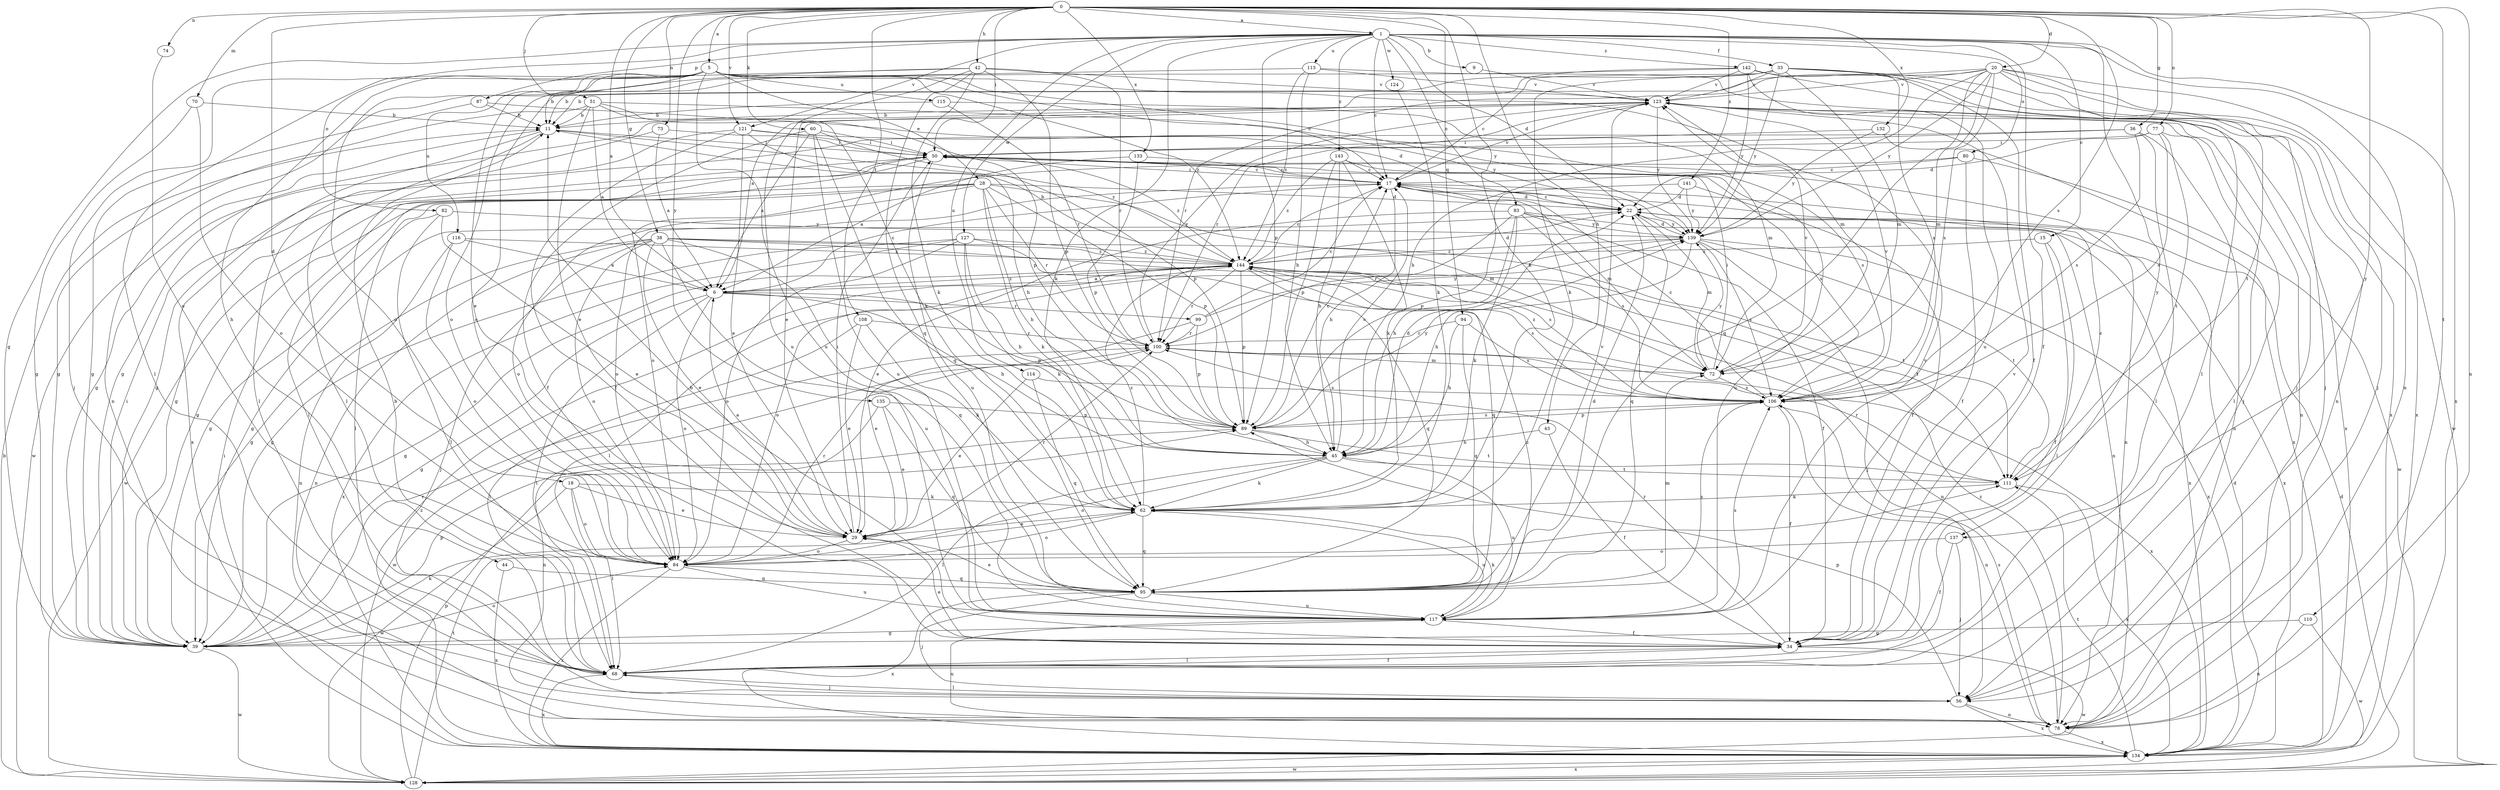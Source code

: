 strict digraph  {
0;
1;
5;
6;
9;
11;
15;
17;
18;
20;
22;
28;
29;
33;
34;
36;
38;
39;
42;
43;
44;
45;
50;
51;
56;
60;
62;
68;
70;
72;
73;
74;
77;
78;
80;
82;
83;
84;
87;
89;
94;
95;
99;
100;
106;
108;
110;
111;
113;
114;
115;
116;
117;
121;
123;
124;
127;
128;
132;
133;
134;
135;
137;
139;
141;
142;
143;
144;
0 -> 1  [label=a];
0 -> 5  [label=a];
0 -> 6  [label=a];
0 -> 18  [label=d];
0 -> 20  [label=d];
0 -> 36  [label=g];
0 -> 38  [label=g];
0 -> 42  [label=h];
0 -> 43  [label=h];
0 -> 50  [label=i];
0 -> 51  [label=j];
0 -> 60  [label=k];
0 -> 62  [label=k];
0 -> 70  [label=m];
0 -> 73  [label=n];
0 -> 74  [label=n];
0 -> 77  [label=n];
0 -> 78  [label=n];
0 -> 94  [label=q];
0 -> 106  [label=s];
0 -> 108  [label=t];
0 -> 110  [label=t];
0 -> 121  [label=v];
0 -> 132  [label=x];
0 -> 133  [label=x];
0 -> 135  [label=y];
0 -> 137  [label=y];
0 -> 141  [label=z];
1 -> 9  [label=b];
1 -> 15  [label=c];
1 -> 17  [label=c];
1 -> 22  [label=d];
1 -> 33  [label=f];
1 -> 34  [label=f];
1 -> 39  [label=g];
1 -> 62  [label=k];
1 -> 78  [label=n];
1 -> 80  [label=o];
1 -> 82  [label=o];
1 -> 83  [label=o];
1 -> 87  [label=p];
1 -> 89  [label=p];
1 -> 113  [label=u];
1 -> 114  [label=u];
1 -> 121  [label=v];
1 -> 124  [label=w];
1 -> 127  [label=w];
1 -> 134  [label=x];
1 -> 137  [label=y];
1 -> 142  [label=z];
1 -> 143  [label=z];
5 -> 11  [label=b];
5 -> 17  [label=c];
5 -> 28  [label=e];
5 -> 44  [label=h];
5 -> 56  [label=j];
5 -> 68  [label=l];
5 -> 72  [label=m];
5 -> 84  [label=o];
5 -> 115  [label=u];
5 -> 116  [label=u];
5 -> 117  [label=u];
5 -> 139  [label=y];
5 -> 144  [label=z];
6 -> 17  [label=c];
6 -> 39  [label=g];
6 -> 45  [label=h];
6 -> 68  [label=l];
6 -> 84  [label=o];
6 -> 89  [label=p];
6 -> 99  [label=r];
6 -> 144  [label=z];
9 -> 123  [label=v];
11 -> 50  [label=i];
11 -> 68  [label=l];
11 -> 128  [label=w];
11 -> 134  [label=x];
11 -> 144  [label=z];
15 -> 34  [label=f];
15 -> 68  [label=l];
15 -> 144  [label=z];
17 -> 22  [label=d];
17 -> 45  [label=h];
17 -> 50  [label=i];
17 -> 72  [label=m];
17 -> 78  [label=n];
17 -> 84  [label=o];
17 -> 123  [label=v];
18 -> 29  [label=e];
18 -> 62  [label=k];
18 -> 68  [label=l];
18 -> 84  [label=o];
18 -> 128  [label=w];
20 -> 11  [label=b];
20 -> 45  [label=h];
20 -> 56  [label=j];
20 -> 72  [label=m];
20 -> 95  [label=q];
20 -> 100  [label=r];
20 -> 106  [label=s];
20 -> 111  [label=t];
20 -> 123  [label=v];
20 -> 128  [label=w];
20 -> 134  [label=x];
20 -> 139  [label=y];
22 -> 17  [label=c];
22 -> 39  [label=g];
22 -> 72  [label=m];
22 -> 95  [label=q];
22 -> 134  [label=x];
22 -> 139  [label=y];
28 -> 22  [label=d];
28 -> 39  [label=g];
28 -> 45  [label=h];
28 -> 62  [label=k];
28 -> 68  [label=l];
28 -> 72  [label=m];
28 -> 84  [label=o];
28 -> 89  [label=p];
28 -> 100  [label=r];
28 -> 128  [label=w];
29 -> 6  [label=a];
29 -> 50  [label=i];
29 -> 84  [label=o];
29 -> 100  [label=r];
33 -> 11  [label=b];
33 -> 17  [label=c];
33 -> 34  [label=f];
33 -> 56  [label=j];
33 -> 62  [label=k];
33 -> 72  [label=m];
33 -> 106  [label=s];
33 -> 123  [label=v];
33 -> 134  [label=x];
33 -> 139  [label=y];
34 -> 11  [label=b];
34 -> 29  [label=e];
34 -> 68  [label=l];
34 -> 100  [label=r];
34 -> 123  [label=v];
34 -> 128  [label=w];
36 -> 39  [label=g];
36 -> 50  [label=i];
36 -> 68  [label=l];
36 -> 78  [label=n];
36 -> 106  [label=s];
38 -> 29  [label=e];
38 -> 39  [label=g];
38 -> 56  [label=j];
38 -> 78  [label=n];
38 -> 84  [label=o];
38 -> 95  [label=q];
38 -> 106  [label=s];
38 -> 111  [label=t];
38 -> 117  [label=u];
38 -> 144  [label=z];
39 -> 50  [label=i];
39 -> 62  [label=k];
39 -> 84  [label=o];
39 -> 89  [label=p];
39 -> 100  [label=r];
39 -> 128  [label=w];
42 -> 29  [label=e];
42 -> 62  [label=k];
42 -> 78  [label=n];
42 -> 89  [label=p];
42 -> 95  [label=q];
42 -> 100  [label=r];
42 -> 117  [label=u];
42 -> 123  [label=v];
43 -> 34  [label=f];
43 -> 45  [label=h];
44 -> 95  [label=q];
44 -> 134  [label=x];
45 -> 17  [label=c];
45 -> 22  [label=d];
45 -> 62  [label=k];
45 -> 68  [label=l];
45 -> 84  [label=o];
45 -> 111  [label=t];
45 -> 117  [label=u];
50 -> 17  [label=c];
50 -> 39  [label=g];
50 -> 68  [label=l];
50 -> 78  [label=n];
50 -> 106  [label=s];
50 -> 117  [label=u];
50 -> 144  [label=z];
51 -> 6  [label=a];
51 -> 11  [label=b];
51 -> 29  [label=e];
51 -> 39  [label=g];
51 -> 62  [label=k];
51 -> 89  [label=p];
51 -> 139  [label=y];
56 -> 68  [label=l];
56 -> 78  [label=n];
56 -> 89  [label=p];
56 -> 134  [label=x];
60 -> 6  [label=a];
60 -> 34  [label=f];
60 -> 50  [label=i];
60 -> 89  [label=p];
60 -> 95  [label=q];
60 -> 117  [label=u];
62 -> 29  [label=e];
62 -> 84  [label=o];
62 -> 95  [label=q];
62 -> 117  [label=u];
62 -> 144  [label=z];
68 -> 11  [label=b];
68 -> 34  [label=f];
68 -> 56  [label=j];
68 -> 134  [label=x];
70 -> 11  [label=b];
70 -> 39  [label=g];
70 -> 84  [label=o];
72 -> 50  [label=i];
72 -> 106  [label=s];
72 -> 123  [label=v];
72 -> 139  [label=y];
72 -> 144  [label=z];
73 -> 6  [label=a];
73 -> 50  [label=i];
73 -> 68  [label=l];
74 -> 84  [label=o];
77 -> 22  [label=d];
77 -> 50  [label=i];
77 -> 68  [label=l];
77 -> 106  [label=s];
77 -> 111  [label=t];
78 -> 106  [label=s];
78 -> 117  [label=u];
78 -> 134  [label=x];
78 -> 144  [label=z];
80 -> 17  [label=c];
80 -> 34  [label=f];
80 -> 84  [label=o];
80 -> 128  [label=w];
82 -> 29  [label=e];
82 -> 39  [label=g];
82 -> 68  [label=l];
82 -> 139  [label=y];
83 -> 29  [label=e];
83 -> 34  [label=f];
83 -> 45  [label=h];
83 -> 62  [label=k];
83 -> 100  [label=r];
83 -> 106  [label=s];
83 -> 134  [label=x];
83 -> 139  [label=y];
84 -> 95  [label=q];
84 -> 100  [label=r];
84 -> 117  [label=u];
84 -> 134  [label=x];
87 -> 11  [label=b];
87 -> 22  [label=d];
87 -> 39  [label=g];
89 -> 17  [label=c];
89 -> 45  [label=h];
89 -> 106  [label=s];
89 -> 111  [label=t];
89 -> 139  [label=y];
94 -> 45  [label=h];
94 -> 95  [label=q];
94 -> 100  [label=r];
94 -> 106  [label=s];
95 -> 22  [label=d];
95 -> 29  [label=e];
95 -> 56  [label=j];
95 -> 72  [label=m];
95 -> 106  [label=s];
95 -> 117  [label=u];
95 -> 123  [label=v];
95 -> 134  [label=x];
99 -> 17  [label=c];
99 -> 29  [label=e];
99 -> 89  [label=p];
99 -> 100  [label=r];
99 -> 139  [label=y];
100 -> 72  [label=m];
100 -> 123  [label=v];
100 -> 128  [label=w];
100 -> 134  [label=x];
106 -> 17  [label=c];
106 -> 34  [label=f];
106 -> 78  [label=n];
106 -> 89  [label=p];
106 -> 123  [label=v];
108 -> 29  [label=e];
108 -> 62  [label=k];
108 -> 68  [label=l];
108 -> 100  [label=r];
110 -> 39  [label=g];
110 -> 78  [label=n];
110 -> 128  [label=w];
111 -> 17  [label=c];
111 -> 62  [label=k];
111 -> 100  [label=r];
111 -> 134  [label=x];
113 -> 45  [label=h];
113 -> 56  [label=j];
113 -> 84  [label=o];
113 -> 123  [label=v];
113 -> 144  [label=z];
114 -> 29  [label=e];
114 -> 95  [label=q];
114 -> 106  [label=s];
115 -> 11  [label=b];
115 -> 72  [label=m];
115 -> 100  [label=r];
116 -> 6  [label=a];
116 -> 78  [label=n];
116 -> 84  [label=o];
116 -> 144  [label=z];
117 -> 34  [label=f];
117 -> 39  [label=g];
117 -> 62  [label=k];
117 -> 106  [label=s];
117 -> 123  [label=v];
117 -> 144  [label=z];
121 -> 29  [label=e];
121 -> 34  [label=f];
121 -> 39  [label=g];
121 -> 45  [label=h];
121 -> 50  [label=i];
121 -> 106  [label=s];
123 -> 11  [label=b];
123 -> 29  [label=e];
123 -> 39  [label=g];
123 -> 56  [label=j];
123 -> 78  [label=n];
123 -> 100  [label=r];
123 -> 134  [label=x];
123 -> 139  [label=y];
124 -> 62  [label=k];
127 -> 39  [label=g];
127 -> 45  [label=h];
127 -> 62  [label=k];
127 -> 84  [label=o];
127 -> 95  [label=q];
127 -> 134  [label=x];
127 -> 144  [label=z];
128 -> 11  [label=b];
128 -> 22  [label=d];
128 -> 89  [label=p];
128 -> 111  [label=t];
128 -> 134  [label=x];
132 -> 50  [label=i];
132 -> 134  [label=x];
132 -> 139  [label=y];
133 -> 6  [label=a];
133 -> 17  [label=c];
133 -> 89  [label=p];
134 -> 22  [label=d];
134 -> 50  [label=i];
134 -> 111  [label=t];
134 -> 128  [label=w];
134 -> 144  [label=z];
135 -> 29  [label=e];
135 -> 78  [label=n];
135 -> 89  [label=p];
135 -> 95  [label=q];
137 -> 34  [label=f];
137 -> 56  [label=j];
137 -> 84  [label=o];
139 -> 22  [label=d];
139 -> 45  [label=h];
139 -> 56  [label=j];
139 -> 68  [label=l];
139 -> 106  [label=s];
139 -> 111  [label=t];
139 -> 134  [label=x];
139 -> 144  [label=z];
141 -> 22  [label=d];
141 -> 34  [label=f];
141 -> 89  [label=p];
141 -> 139  [label=y];
142 -> 6  [label=a];
142 -> 68  [label=l];
142 -> 78  [label=n];
142 -> 84  [label=o];
142 -> 117  [label=u];
142 -> 123  [label=v];
142 -> 139  [label=y];
143 -> 17  [label=c];
143 -> 45  [label=h];
143 -> 62  [label=k];
143 -> 89  [label=p];
143 -> 117  [label=u];
143 -> 144  [label=z];
144 -> 6  [label=a];
144 -> 11  [label=b];
144 -> 17  [label=c];
144 -> 22  [label=d];
144 -> 39  [label=g];
144 -> 78  [label=n];
144 -> 84  [label=o];
144 -> 89  [label=p];
144 -> 95  [label=q];
144 -> 100  [label=r];
144 -> 106  [label=s];
144 -> 111  [label=t];
}
